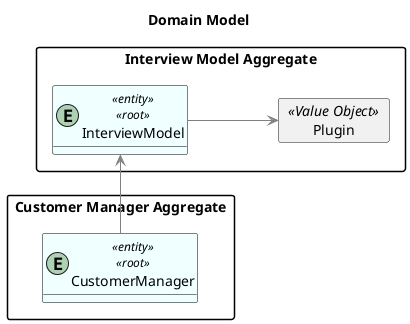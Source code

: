 @startuml
hide methods
left to right direction
'skinparam linetype ortho

Title "Domain Model"

skinparam class {
    LifeLineBorderColor DarkBlue
    LifeLineBackgroundColor APPLICATION
    BackgroundColor #F0FFFF
    ArrowColor grey
    BorderColor black
}

skinparam packageStyle rectangle

package "Interview Model Aggregate"{
entity InterviewModel <<entity>><<root>>

    card Plugin <<Value Object>> {
    }

    InterviewModel --> Plugin

}


package "Customer Manager Aggregate"{
entity CustomerManager <<entity>><<root>>

}

 CustomerManager -> InterviewModel


@enduml